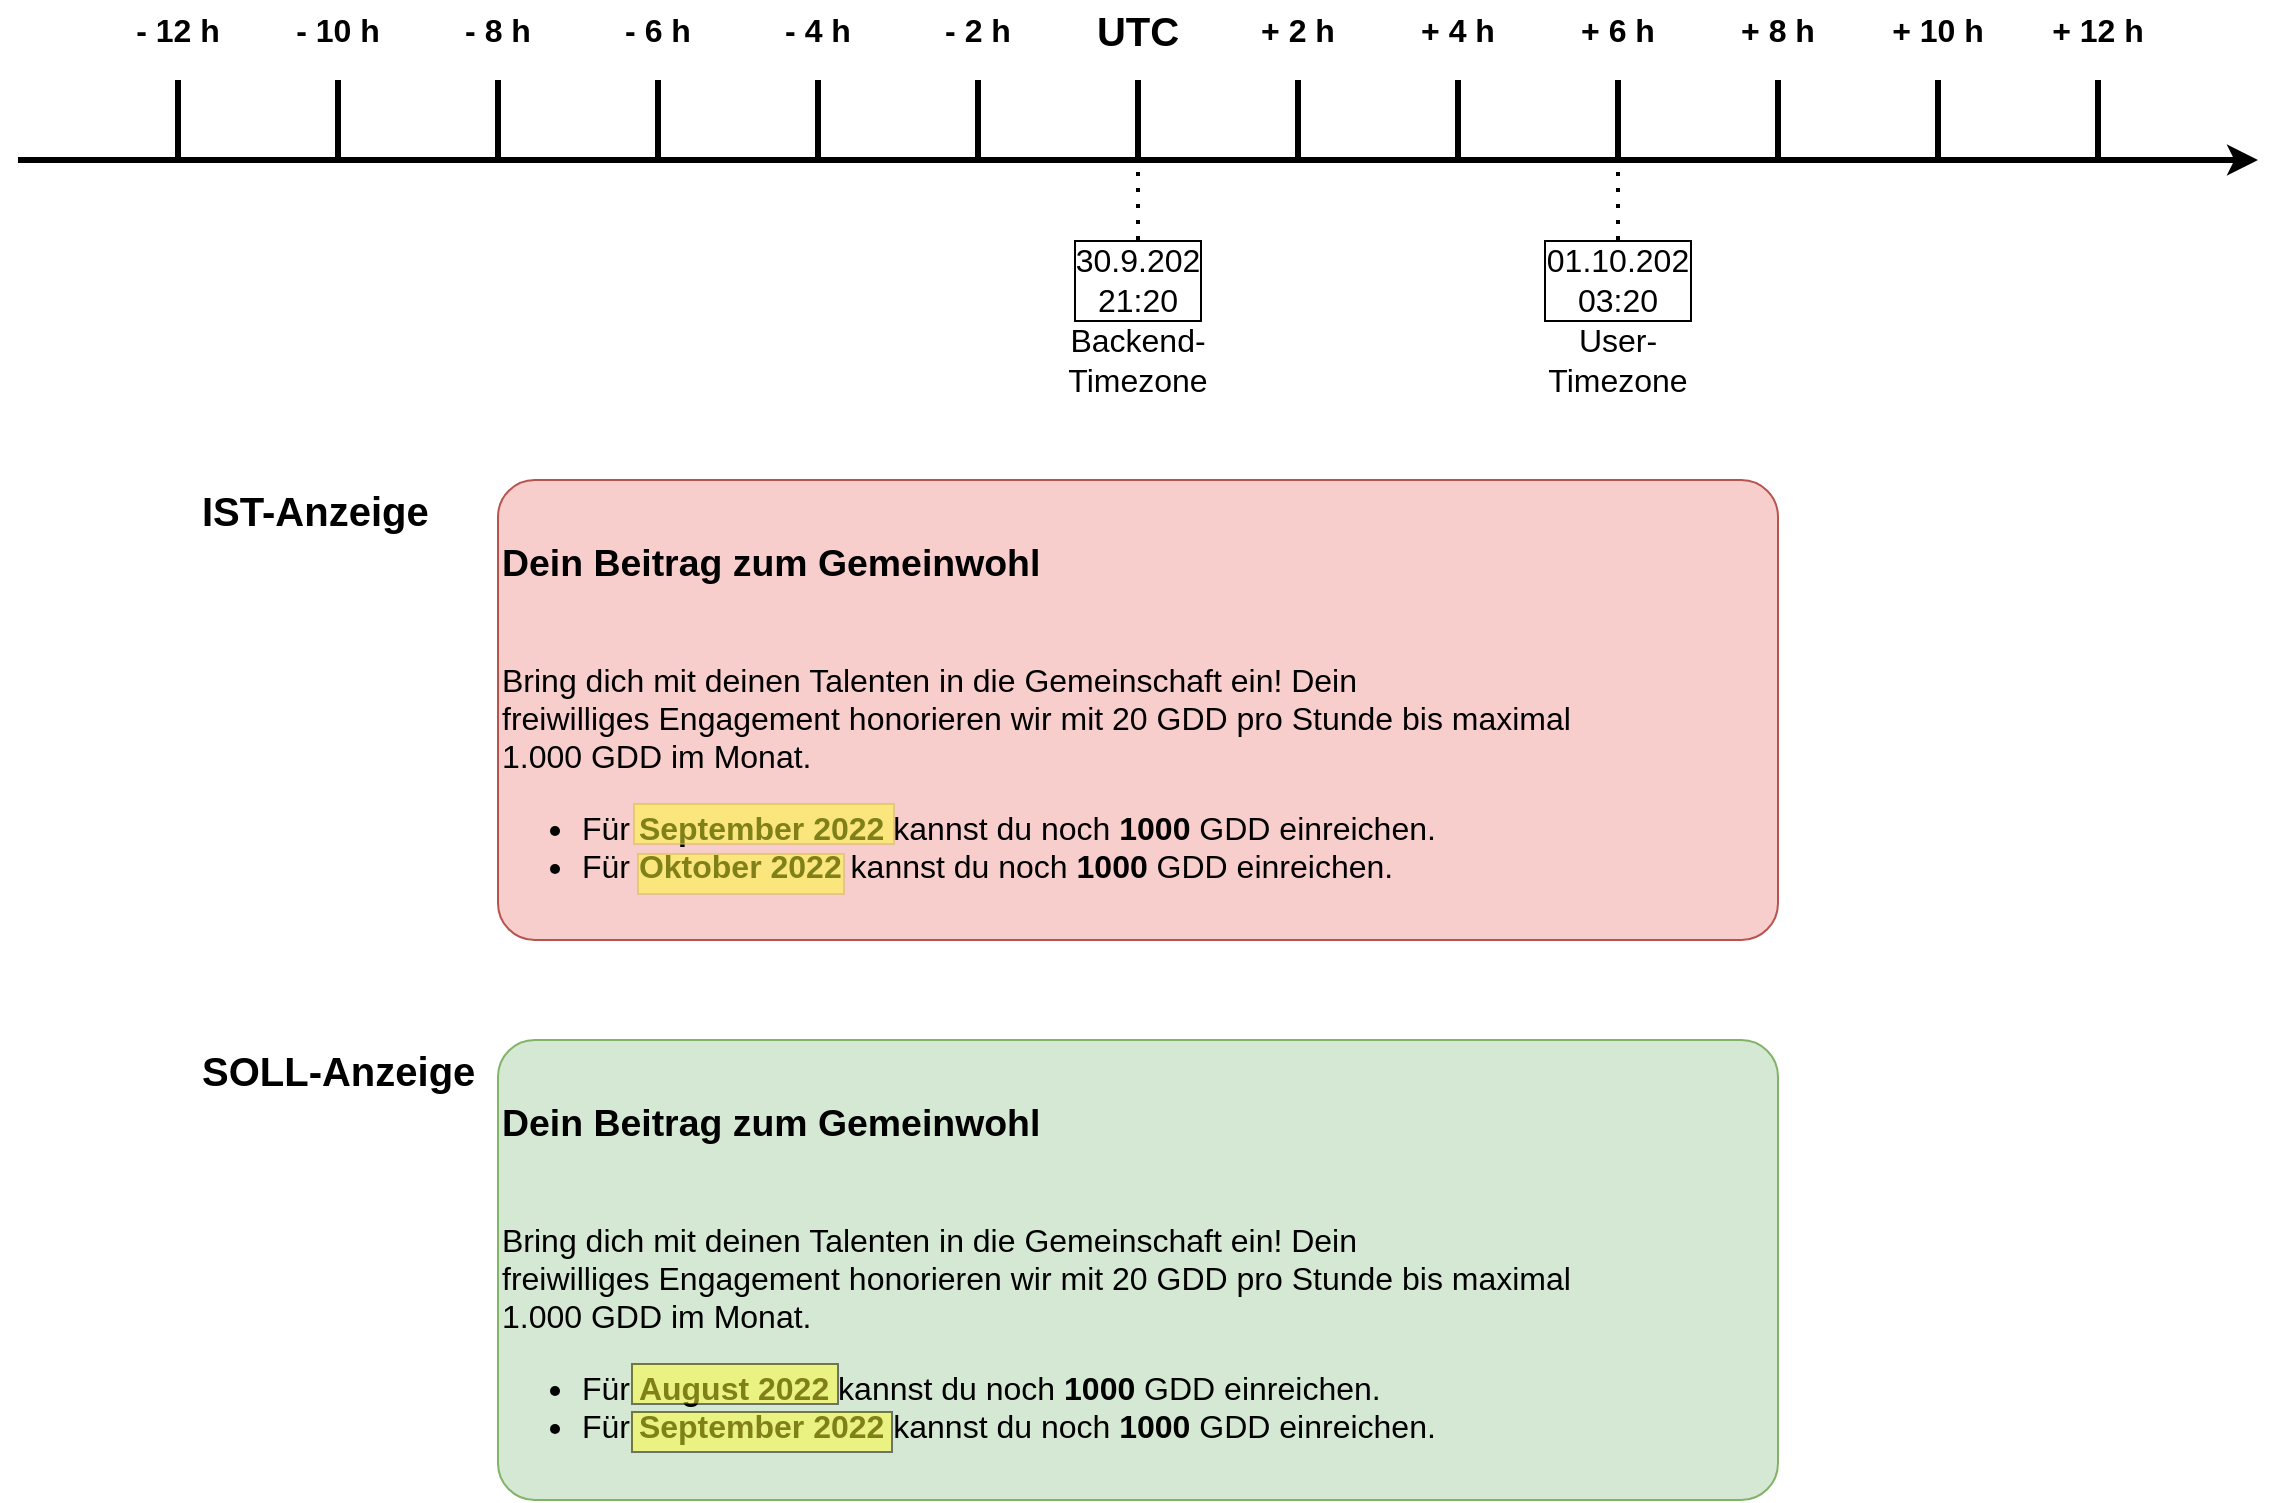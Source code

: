 <mxfile>
    <diagram id="0ciXtUrEmP705NWVv3Zk" name="Seite-1">
        <mxGraphModel dx="1022" dy="800" grid="1" gridSize="10" guides="1" tooltips="1" connect="1" arrows="1" fold="1" page="1" pageScale="1" pageWidth="2336" pageHeight="1654" math="0" shadow="0">
            <root>
                <mxCell id="0"/>
                <mxCell id="1" parent="0"/>
                <mxCell id="2" value="" style="endArrow=classic;html=1;strokeWidth=3;" parent="1" edge="1">
                    <mxGeometry width="50" height="50" relative="1" as="geometry">
                        <mxPoint x="360" y="280" as="sourcePoint"/>
                        <mxPoint x="1480" y="280" as="targetPoint"/>
                    </mxGeometry>
                </mxCell>
                <mxCell id="3" value="" style="endArrow=none;html=1;strokeWidth=3;" parent="1" edge="1">
                    <mxGeometry width="50" height="50" relative="1" as="geometry">
                        <mxPoint x="920" y="240" as="sourcePoint"/>
                        <mxPoint x="920" y="280" as="targetPoint"/>
                    </mxGeometry>
                </mxCell>
                <mxCell id="4" value="UTC" style="text;html=1;strokeColor=none;fillColor=none;align=center;verticalAlign=middle;whiteSpace=wrap;rounded=0;fontSize=20;fontStyle=1" parent="1" vertex="1">
                    <mxGeometry x="890" y="200" width="60" height="30" as="geometry"/>
                </mxCell>
                <mxCell id="5" value="" style="endArrow=none;html=1;strokeWidth=3;" parent="1" edge="1">
                    <mxGeometry width="50" height="50" relative="1" as="geometry">
                        <mxPoint x="840" y="240" as="sourcePoint"/>
                        <mxPoint x="840" y="280" as="targetPoint"/>
                    </mxGeometry>
                </mxCell>
                <mxCell id="6" value="" style="endArrow=none;html=1;strokeWidth=3;" parent="1" edge="1">
                    <mxGeometry width="50" height="50" relative="1" as="geometry">
                        <mxPoint x="760" y="240" as="sourcePoint"/>
                        <mxPoint x="760" y="280" as="targetPoint"/>
                    </mxGeometry>
                </mxCell>
                <mxCell id="7" value="" style="endArrow=none;html=1;strokeWidth=3;" parent="1" edge="1">
                    <mxGeometry width="50" height="50" relative="1" as="geometry">
                        <mxPoint x="680" y="240" as="sourcePoint"/>
                        <mxPoint x="680" y="280" as="targetPoint"/>
                    </mxGeometry>
                </mxCell>
                <mxCell id="8" value="" style="endArrow=none;html=1;strokeWidth=3;" parent="1" edge="1">
                    <mxGeometry width="50" height="50" relative="1" as="geometry">
                        <mxPoint x="600" y="240" as="sourcePoint"/>
                        <mxPoint x="600" y="280" as="targetPoint"/>
                    </mxGeometry>
                </mxCell>
                <mxCell id="9" value="" style="endArrow=none;html=1;strokeWidth=3;" parent="1" edge="1">
                    <mxGeometry width="50" height="50" relative="1" as="geometry">
                        <mxPoint x="520" y="240" as="sourcePoint"/>
                        <mxPoint x="520" y="280" as="targetPoint"/>
                    </mxGeometry>
                </mxCell>
                <mxCell id="10" value="" style="endArrow=none;html=1;strokeWidth=3;" parent="1" edge="1">
                    <mxGeometry width="50" height="50" relative="1" as="geometry">
                        <mxPoint x="440" y="240" as="sourcePoint"/>
                        <mxPoint x="440" y="280" as="targetPoint"/>
                    </mxGeometry>
                </mxCell>
                <mxCell id="11" value="- 2 h" style="text;html=1;strokeColor=none;fillColor=none;align=center;verticalAlign=middle;whiteSpace=wrap;rounded=0;fontSize=16;fontStyle=1" parent="1" vertex="1">
                    <mxGeometry x="810" y="200" width="60" height="30" as="geometry"/>
                </mxCell>
                <mxCell id="12" value="- 4 h" style="text;html=1;strokeColor=none;fillColor=none;align=center;verticalAlign=middle;whiteSpace=wrap;rounded=0;fontSize=16;fontStyle=1" parent="1" vertex="1">
                    <mxGeometry x="730" y="200" width="60" height="30" as="geometry"/>
                </mxCell>
                <mxCell id="13" value="- 6 h" style="text;html=1;strokeColor=none;fillColor=none;align=center;verticalAlign=middle;whiteSpace=wrap;rounded=0;fontSize=16;fontStyle=1" parent="1" vertex="1">
                    <mxGeometry x="650" y="200" width="60" height="30" as="geometry"/>
                </mxCell>
                <mxCell id="14" value="- 8 h" style="text;html=1;strokeColor=none;fillColor=none;align=center;verticalAlign=middle;whiteSpace=wrap;rounded=0;fontSize=16;fontStyle=1" parent="1" vertex="1">
                    <mxGeometry x="570" y="200" width="60" height="30" as="geometry"/>
                </mxCell>
                <mxCell id="15" value="- 10 h" style="text;html=1;strokeColor=none;fillColor=none;align=center;verticalAlign=middle;whiteSpace=wrap;rounded=0;fontSize=16;fontStyle=1" parent="1" vertex="1">
                    <mxGeometry x="490" y="200" width="60" height="30" as="geometry"/>
                </mxCell>
                <mxCell id="16" value="- 12 h" style="text;html=1;strokeColor=none;fillColor=none;align=center;verticalAlign=middle;whiteSpace=wrap;rounded=0;fontSize=16;fontStyle=1" parent="1" vertex="1">
                    <mxGeometry x="410" y="200" width="60" height="30" as="geometry"/>
                </mxCell>
                <mxCell id="17" value="" style="endArrow=none;html=1;strokeWidth=3;" parent="1" edge="1">
                    <mxGeometry width="50" height="50" relative="1" as="geometry">
                        <mxPoint x="1400" y="240" as="sourcePoint"/>
                        <mxPoint x="1400" y="280" as="targetPoint"/>
                    </mxGeometry>
                </mxCell>
                <mxCell id="18" value="" style="endArrow=none;html=1;strokeWidth=3;" parent="1" edge="1">
                    <mxGeometry width="50" height="50" relative="1" as="geometry">
                        <mxPoint x="1320" y="240" as="sourcePoint"/>
                        <mxPoint x="1320" y="280" as="targetPoint"/>
                    </mxGeometry>
                </mxCell>
                <mxCell id="19" value="" style="endArrow=none;html=1;strokeWidth=3;" parent="1" edge="1">
                    <mxGeometry width="50" height="50" relative="1" as="geometry">
                        <mxPoint x="1240" y="240" as="sourcePoint"/>
                        <mxPoint x="1240" y="280" as="targetPoint"/>
                    </mxGeometry>
                </mxCell>
                <mxCell id="20" value="" style="endArrow=none;html=1;strokeWidth=3;" parent="1" edge="1">
                    <mxGeometry width="50" height="50" relative="1" as="geometry">
                        <mxPoint x="1160" y="240" as="sourcePoint"/>
                        <mxPoint x="1160" y="280" as="targetPoint"/>
                    </mxGeometry>
                </mxCell>
                <mxCell id="21" value="" style="endArrow=none;html=1;strokeWidth=3;" parent="1" edge="1">
                    <mxGeometry width="50" height="50" relative="1" as="geometry">
                        <mxPoint x="1080" y="240" as="sourcePoint"/>
                        <mxPoint x="1080" y="280" as="targetPoint"/>
                    </mxGeometry>
                </mxCell>
                <mxCell id="22" value="" style="endArrow=none;html=1;strokeWidth=3;" parent="1" edge="1">
                    <mxGeometry width="50" height="50" relative="1" as="geometry">
                        <mxPoint x="1000" y="240" as="sourcePoint"/>
                        <mxPoint x="1000" y="280" as="targetPoint"/>
                    </mxGeometry>
                </mxCell>
                <mxCell id="23" value="+ 12 h" style="text;html=1;strokeColor=none;fillColor=none;align=center;verticalAlign=middle;whiteSpace=wrap;rounded=0;fontSize=16;fontStyle=1" parent="1" vertex="1">
                    <mxGeometry x="1370" y="200" width="60" height="30" as="geometry"/>
                </mxCell>
                <mxCell id="24" value="+ 10 h" style="text;html=1;strokeColor=none;fillColor=none;align=center;verticalAlign=middle;whiteSpace=wrap;rounded=0;fontSize=16;fontStyle=1" parent="1" vertex="1">
                    <mxGeometry x="1290" y="200" width="60" height="30" as="geometry"/>
                </mxCell>
                <mxCell id="25" value="+ 8 h" style="text;html=1;strokeColor=none;fillColor=none;align=center;verticalAlign=middle;whiteSpace=wrap;rounded=0;fontSize=16;fontStyle=1" parent="1" vertex="1">
                    <mxGeometry x="1210" y="200" width="60" height="30" as="geometry"/>
                </mxCell>
                <mxCell id="26" value="+ 6 h" style="text;html=1;strokeColor=none;fillColor=none;align=center;verticalAlign=middle;whiteSpace=wrap;rounded=0;fontSize=16;fontStyle=1" parent="1" vertex="1">
                    <mxGeometry x="1130" y="200" width="60" height="30" as="geometry"/>
                </mxCell>
                <mxCell id="27" value="+ 4 h" style="text;html=1;strokeColor=none;fillColor=none;align=center;verticalAlign=middle;whiteSpace=wrap;rounded=0;fontSize=16;fontStyle=1" parent="1" vertex="1">
                    <mxGeometry x="1050" y="200" width="60" height="30" as="geometry"/>
                </mxCell>
                <mxCell id="28" value="+ 2 h" style="text;html=1;strokeColor=none;fillColor=none;align=center;verticalAlign=middle;whiteSpace=wrap;rounded=0;fontSize=16;fontStyle=1" parent="1" vertex="1">
                    <mxGeometry x="970" y="200" width="60" height="30" as="geometry"/>
                </mxCell>
                <mxCell id="30" value="" style="endArrow=none;dashed=1;html=1;dashPattern=1 3;strokeWidth=2;fontSize=20;exitX=0.5;exitY=1;exitDx=0;exitDy=0;" parent="1" source="29" edge="1">
                    <mxGeometry width="50" height="50" relative="1" as="geometry">
                        <mxPoint x="920" y="600" as="sourcePoint"/>
                        <mxPoint x="920" y="280" as="targetPoint"/>
                    </mxGeometry>
                </mxCell>
                <mxCell id="29" value="30.9.202&lt;br style=&quot;font-size: 16px&quot;&gt;21:20" style="text;html=1;strokeColor=none;fillColor=none;align=center;verticalAlign=middle;whiteSpace=wrap;rounded=0;fontSize=16;labelBackgroundColor=default;labelBorderColor=default;" parent="1" vertex="1">
                    <mxGeometry x="880" y="320" width="80" height="40" as="geometry"/>
                </mxCell>
                <mxCell id="31" value="" style="endArrow=none;dashed=1;html=1;dashPattern=1 3;strokeWidth=2;fontSize=20;exitX=0.5;exitY=1;exitDx=0;exitDy=0;" parent="1" source="32" edge="1">
                    <mxGeometry width="50" height="50" relative="1" as="geometry">
                        <mxPoint x="1160" y="600" as="sourcePoint"/>
                        <mxPoint x="1160" y="280" as="targetPoint"/>
                    </mxGeometry>
                </mxCell>
                <mxCell id="32" value="01.10.202&lt;br style=&quot;font-size: 16px&quot;&gt;03:20" style="text;html=1;strokeColor=none;fillColor=none;align=center;verticalAlign=middle;whiteSpace=wrap;rounded=0;fontSize=16;labelBackgroundColor=default;labelBorderColor=default;" parent="1" vertex="1">
                    <mxGeometry x="1120" y="320" width="80" height="40" as="geometry"/>
                </mxCell>
                <mxCell id="35" value="User-Timezone" style="text;html=1;strokeColor=none;fillColor=none;align=center;verticalAlign=middle;whiteSpace=wrap;rounded=0;labelBackgroundColor=default;labelBorderColor=none;fontSize=16;" parent="1" vertex="1">
                    <mxGeometry x="1120" y="360" width="80" height="40" as="geometry"/>
                </mxCell>
                <mxCell id="36" value="Backend-Timezone" style="text;html=1;strokeColor=none;fillColor=none;align=center;verticalAlign=middle;whiteSpace=wrap;rounded=0;labelBackgroundColor=default;labelBorderColor=none;fontSize=16;" parent="1" vertex="1">
                    <mxGeometry x="880" y="360" width="80" height="40" as="geometry"/>
                </mxCell>
                <mxCell id="37" value="&lt;h3&gt;Dein Beitrag zum Gemeinwohl&lt;/h3&gt;&lt;br&gt;    Bring dich mit deinen Talenten in die Gemeinschaft ein! Dein &lt;br&gt;freiwilliges Engagement honorieren wir mit 20 GDD pro Stunde bis maximal&lt;br&gt; 1.000 GDD im Monat.&lt;br&gt;    &lt;ul class=&quot;my-3&quot;&gt;&lt;li&gt;Für &lt;b&gt;August&amp;nbsp;2022&lt;/b&gt; kannst du noch &lt;b&gt;1000&lt;/b&gt; GDD einreichen.&lt;/li&gt;&lt;li&gt;Für &lt;b&gt;September 2022&lt;/b&gt; kannst du noch &lt;b&gt;1000&lt;/b&gt; GDD einreichen.&lt;/li&gt;&lt;/ul&gt;" style="rounded=1;whiteSpace=wrap;html=1;labelBackgroundColor=none;labelBorderColor=none;fontSize=16;align=left;arcSize=8;fillColor=#d5e8d4;strokeColor=#82b366;" parent="1" vertex="1">
                    <mxGeometry x="600" y="720" width="640" height="230" as="geometry"/>
                </mxCell>
                <mxCell id="38" value="&lt;h3&gt;Dein Beitrag zum Gemeinwohl&lt;/h3&gt;&lt;br&gt;    Bring dich mit deinen Talenten in die Gemeinschaft ein! Dein &lt;br&gt;freiwilliges Engagement honorieren wir mit 20 GDD pro Stunde bis maximal&lt;br&gt; 1.000 GDD im Monat.&lt;br&gt;    &lt;ul class=&quot;my-3&quot;&gt;&lt;li&gt;Für&amp;nbsp;&lt;b&gt;&lt;b&gt;September&lt;/b&gt;&amp;nbsp;2022&lt;/b&gt; kannst du noch &lt;b&gt;1000&lt;/b&gt; GDD einreichen.&lt;/li&gt;&lt;li&gt;Für &lt;b&gt;Oktober 2022&lt;/b&gt; kannst du noch &lt;b&gt;1000&lt;/b&gt; GDD einreichen.&lt;/li&gt;&lt;/ul&gt;" style="rounded=1;whiteSpace=wrap;html=1;labelBackgroundColor=none;labelBorderColor=none;fontSize=16;align=left;arcSize=8;fillColor=#f8cecc;strokeColor=#b85450;" parent="1" vertex="1">
                    <mxGeometry x="600" y="440" width="640" height="230" as="geometry"/>
                </mxCell>
                <mxCell id="39" value="IST-Anzeige" style="text;html=1;strokeColor=none;fillColor=none;align=left;verticalAlign=middle;whiteSpace=wrap;rounded=0;labelBackgroundColor=none;labelBorderColor=none;fontSize=20;fontStyle=1" parent="1" vertex="1">
                    <mxGeometry x="450" y="440" width="150" height="30" as="geometry"/>
                </mxCell>
                <mxCell id="40" value="SOLL-Anzeige" style="text;html=1;strokeColor=none;fillColor=none;align=left;verticalAlign=middle;whiteSpace=wrap;rounded=0;labelBackgroundColor=none;labelBorderColor=none;fontSize=20;fontStyle=1" parent="1" vertex="1">
                    <mxGeometry x="450" y="720" width="150" height="30" as="geometry"/>
                </mxCell>
                <mxCell id="41" value="" style="rounded=0;whiteSpace=wrap;html=1;labelBackgroundColor=none;labelBorderColor=none;fontSize=20;fillColor=#FFFF33;opacity=50;" parent="1" vertex="1">
                    <mxGeometry x="667" y="906" width="130" height="20" as="geometry"/>
                </mxCell>
                <mxCell id="42" value="" style="rounded=0;whiteSpace=wrap;html=1;labelBackgroundColor=none;labelBorderColor=none;fontSize=20;fillColor=#FFFF33;opacity=50;" parent="1" vertex="1">
                    <mxGeometry x="667" y="882" width="103" height="20" as="geometry"/>
                </mxCell>
                <mxCell id="43" value="" style="rounded=0;whiteSpace=wrap;html=1;labelBackgroundColor=none;labelBorderColor=none;fontSize=20;fillColor=#FFFF33;opacity=50;strokeColor=#d6b656;" parent="1" vertex="1">
                    <mxGeometry x="670" y="627" width="103" height="20" as="geometry"/>
                </mxCell>
                <mxCell id="44" value="" style="rounded=0;whiteSpace=wrap;html=1;labelBackgroundColor=none;labelBorderColor=none;fontSize=20;fillColor=#FFFF33;opacity=50;strokeColor=#d6b656;" parent="1" vertex="1">
                    <mxGeometry x="668" y="602" width="130" height="20" as="geometry"/>
                </mxCell>
            </root>
        </mxGraphModel>
    </diagram>
</mxfile>